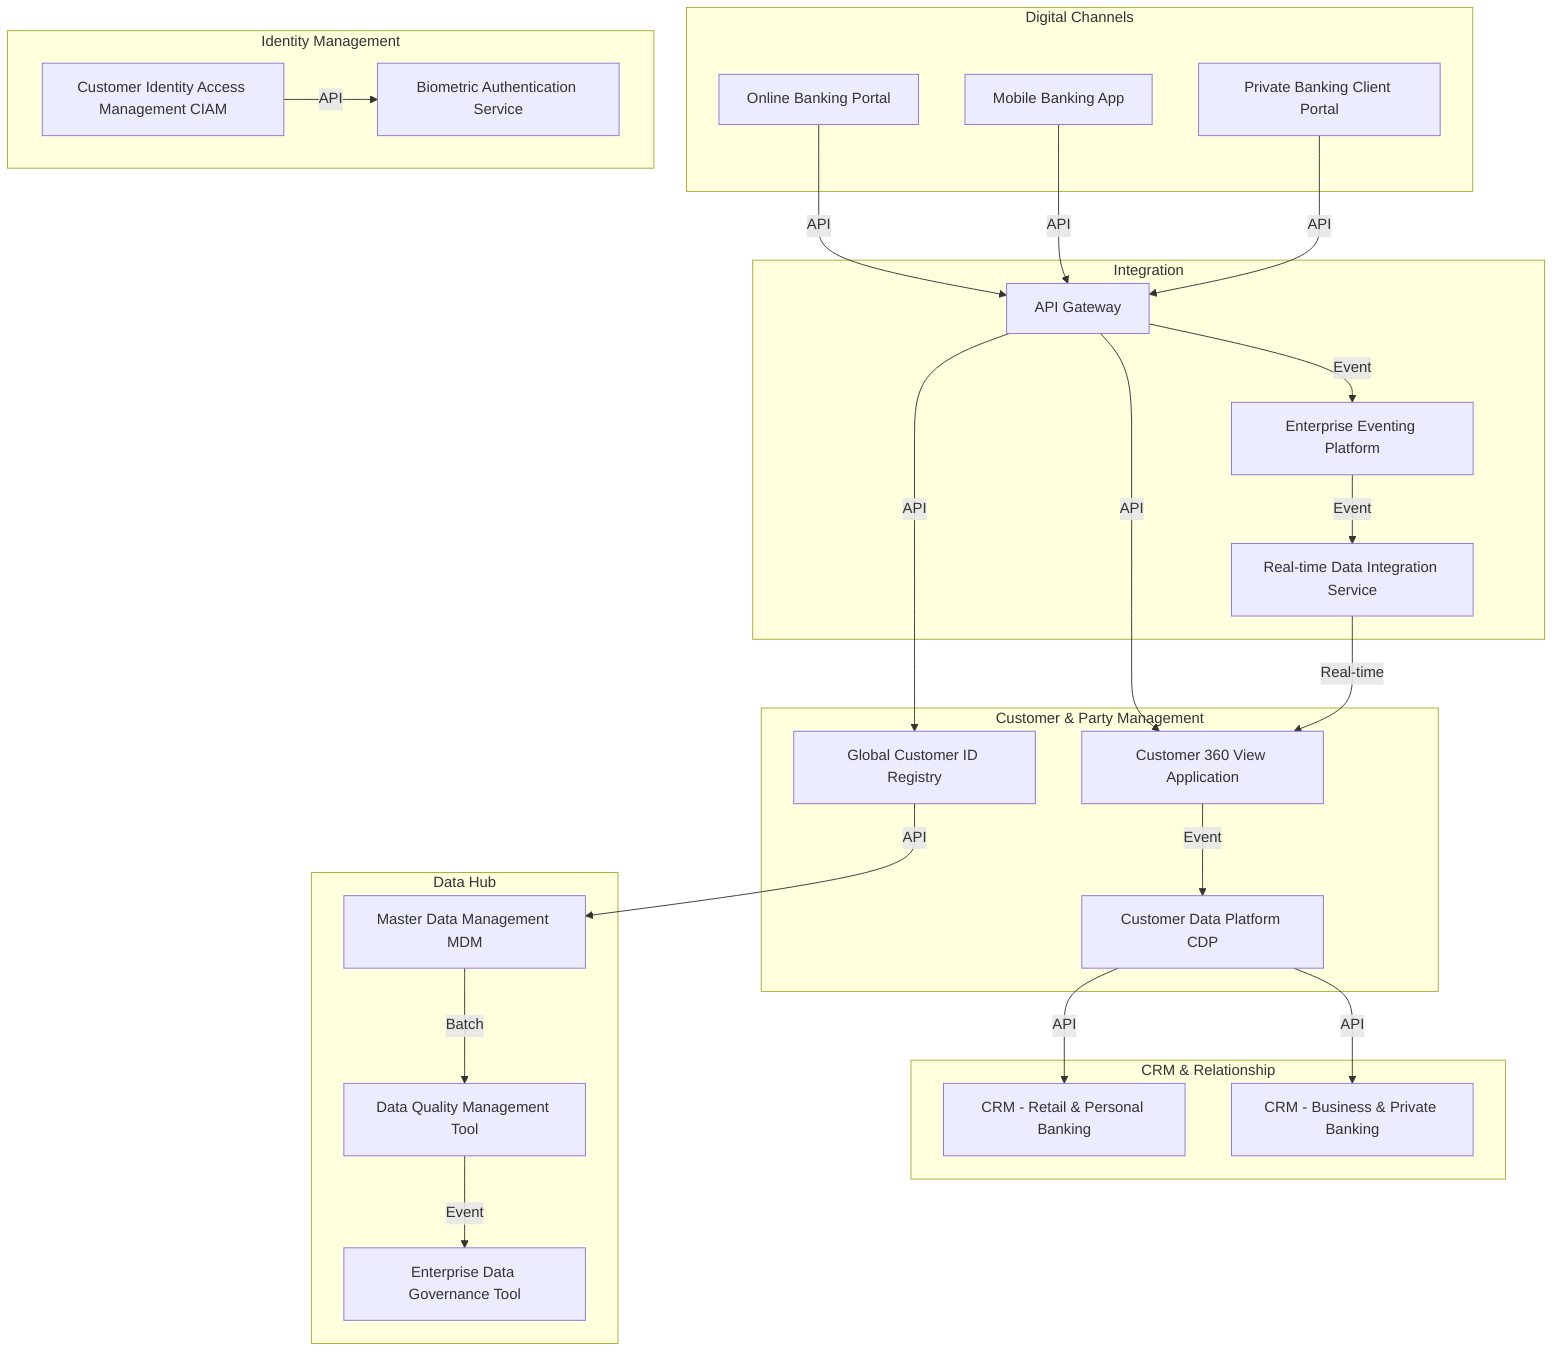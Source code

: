 graph TB
    %% Digital Channels
    subgraph "Digital Channels"
        APP002[Online Banking Portal]
        APP003[Mobile Banking App]
        APP018[Private Banking Client Portal]
    end
    
    %% Core Customer Management
    subgraph "Customer & Party Management"
        APP055[Customer 360 View Application]
        APP072[Global Customer ID Registry]
        APP092[Customer Data Platform CDP]
    end
    
    %% CRM & Relationship Management
    subgraph "CRM & Relationship"
        APP007[CRM - Retail & Personal Banking]
        APP019[CRM - Business & Private Banking]
    end
    
    %% Data Management
    subgraph "Data Hub"
        APP048[Master Data Management MDM]
        APP049[Data Quality Management Tool]
        APP061[Enterprise Data Governance Tool]
    end
    
    %% Identity & Access
    subgraph "Identity Management"
        APP039[Customer Identity Access Management CIAM]
        APP097[Biometric Authentication Service]
    end
    
    %% Integration Layer
    subgraph "Integration"
        APP040[API Gateway]
        APP042[Enterprise Eventing Platform]
        APP105[Real-time Data Integration Service]
    end
    
    %% Connections
    APP002 -->|API| APP040
    APP003 -->|API| APP040
    APP018 -->|API| APP040
    
    APP040 -->|API| APP055
    APP040 -->|API| APP072
    APP040 -->|Event| APP042
    
    APP055 -->|Event| APP092
    APP072 -->|API| APP048
    APP092 -->|API| APP007
    APP092 -->|API| APP019
    
    APP048 -->|Batch| APP049
    APP049 -->|Event| APP061
    APP105 -->|Real-time| APP055
    
    APP039 -->|API| APP097
    APP042 -->|Event| APP105